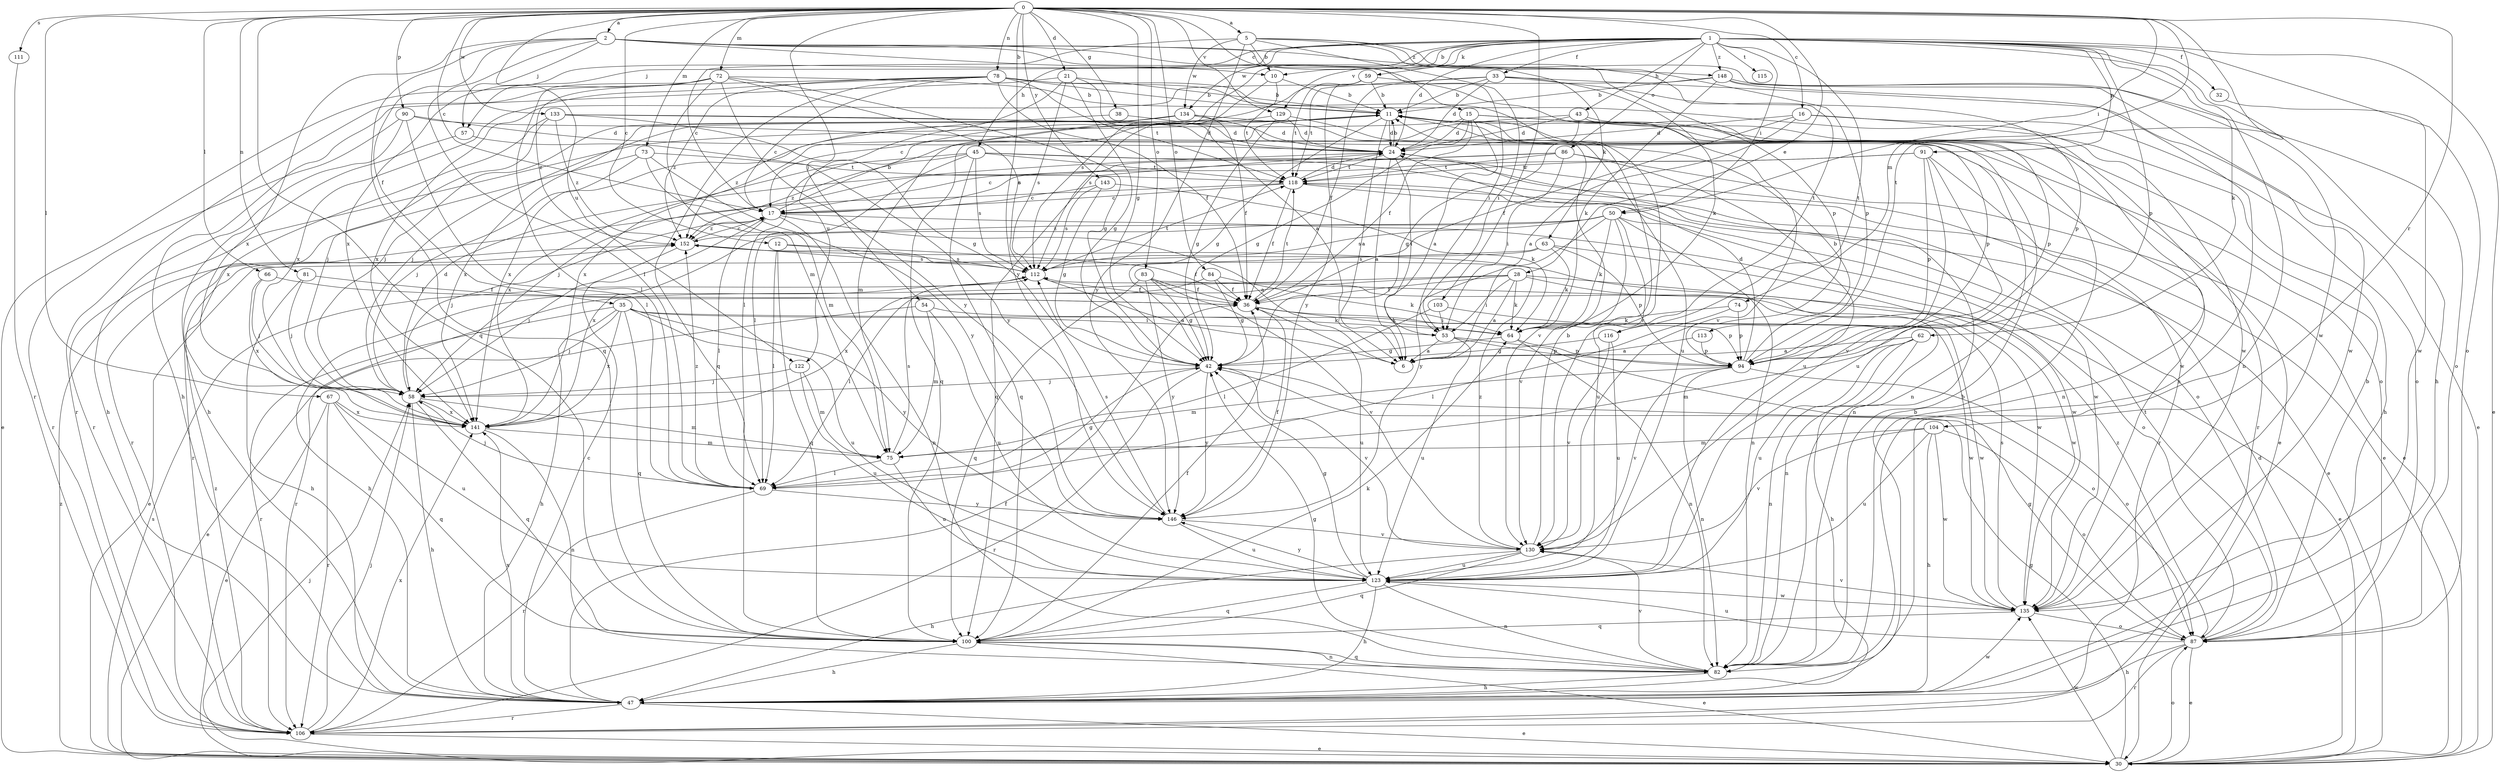 strict digraph  {
0;
1;
2;
5;
6;
10;
11;
12;
15;
16;
17;
21;
24;
28;
30;
32;
33;
35;
36;
38;
42;
43;
45;
47;
50;
53;
54;
57;
58;
59;
62;
63;
64;
66;
67;
69;
72;
73;
74;
75;
78;
81;
82;
83;
84;
86;
87;
90;
91;
94;
100;
103;
104;
106;
111;
112;
113;
115;
116;
118;
122;
123;
129;
130;
133;
134;
135;
141;
143;
146;
148;
152;
0 -> 2  [label=a];
0 -> 5  [label=a];
0 -> 12  [label=c];
0 -> 15  [label=c];
0 -> 16  [label=c];
0 -> 17  [label=c];
0 -> 21  [label=d];
0 -> 28  [label=e];
0 -> 38  [label=g];
0 -> 42  [label=g];
0 -> 50  [label=i];
0 -> 54  [label=j];
0 -> 66  [label=l];
0 -> 67  [label=l];
0 -> 72  [label=m];
0 -> 73  [label=m];
0 -> 74  [label=m];
0 -> 78  [label=n];
0 -> 81  [label=n];
0 -> 83  [label=o];
0 -> 84  [label=o];
0 -> 90  [label=p];
0 -> 100  [label=q];
0 -> 103  [label=r];
0 -> 104  [label=r];
0 -> 111  [label=s];
0 -> 113  [label=t];
0 -> 122  [label=u];
0 -> 129  [label=v];
0 -> 133  [label=w];
0 -> 143  [label=y];
0 -> 146  [label=y];
1 -> 10  [label=b];
1 -> 24  [label=d];
1 -> 30  [label=e];
1 -> 32  [label=f];
1 -> 33  [label=f];
1 -> 43  [label=h];
1 -> 45  [label=h];
1 -> 47  [label=h];
1 -> 50  [label=i];
1 -> 57  [label=j];
1 -> 59  [label=k];
1 -> 62  [label=k];
1 -> 82  [label=n];
1 -> 86  [label=o];
1 -> 87  [label=o];
1 -> 91  [label=p];
1 -> 94  [label=p];
1 -> 112  [label=s];
1 -> 115  [label=t];
1 -> 116  [label=t];
1 -> 129  [label=v];
1 -> 134  [label=w];
1 -> 141  [label=x];
1 -> 148  [label=z];
2 -> 10  [label=b];
2 -> 35  [label=f];
2 -> 53  [label=i];
2 -> 57  [label=j];
2 -> 63  [label=k];
2 -> 69  [label=l];
2 -> 94  [label=p];
2 -> 100  [label=q];
2 -> 141  [label=x];
2 -> 148  [label=z];
5 -> 10  [label=b];
5 -> 17  [label=c];
5 -> 53  [label=i];
5 -> 94  [label=p];
5 -> 116  [label=t];
5 -> 134  [label=w];
5 -> 135  [label=w];
5 -> 146  [label=y];
10 -> 11  [label=b];
10 -> 112  [label=s];
10 -> 118  [label=t];
11 -> 6  [label=a];
11 -> 24  [label=d];
11 -> 30  [label=e];
11 -> 42  [label=g];
11 -> 58  [label=j];
11 -> 82  [label=n];
11 -> 100  [label=q];
11 -> 141  [label=x];
12 -> 36  [label=f];
12 -> 69  [label=l];
12 -> 100  [label=q];
12 -> 112  [label=s];
15 -> 6  [label=a];
15 -> 24  [label=d];
15 -> 36  [label=f];
15 -> 42  [label=g];
15 -> 82  [label=n];
15 -> 94  [label=p];
15 -> 106  [label=r];
16 -> 6  [label=a];
16 -> 24  [label=d];
16 -> 36  [label=f];
16 -> 47  [label=h];
16 -> 87  [label=o];
17 -> 6  [label=a];
17 -> 11  [label=b];
17 -> 58  [label=j];
17 -> 69  [label=l];
17 -> 82  [label=n];
17 -> 135  [label=w];
17 -> 152  [label=z];
21 -> 6  [label=a];
21 -> 11  [label=b];
21 -> 42  [label=g];
21 -> 47  [label=h];
21 -> 112  [label=s];
21 -> 122  [label=u];
24 -> 6  [label=a];
24 -> 11  [label=b];
24 -> 53  [label=i];
24 -> 82  [label=n];
24 -> 100  [label=q];
24 -> 118  [label=t];
28 -> 6  [label=a];
28 -> 30  [label=e];
28 -> 36  [label=f];
28 -> 53  [label=i];
28 -> 64  [label=k];
28 -> 69  [label=l];
28 -> 82  [label=n];
28 -> 106  [label=r];
30 -> 24  [label=d];
30 -> 42  [label=g];
30 -> 58  [label=j];
30 -> 87  [label=o];
30 -> 112  [label=s];
30 -> 135  [label=w];
30 -> 152  [label=z];
32 -> 135  [label=w];
33 -> 11  [label=b];
33 -> 24  [label=d];
33 -> 30  [label=e];
33 -> 36  [label=f];
33 -> 64  [label=k];
33 -> 94  [label=p];
33 -> 118  [label=t];
35 -> 47  [label=h];
35 -> 53  [label=i];
35 -> 58  [label=j];
35 -> 100  [label=q];
35 -> 106  [label=r];
35 -> 123  [label=u];
35 -> 135  [label=w];
35 -> 141  [label=x];
35 -> 146  [label=y];
36 -> 64  [label=k];
36 -> 94  [label=p];
36 -> 118  [label=t];
36 -> 123  [label=u];
38 -> 24  [label=d];
38 -> 152  [label=z];
42 -> 58  [label=j];
42 -> 106  [label=r];
42 -> 130  [label=v];
42 -> 146  [label=y];
43 -> 24  [label=d];
43 -> 42  [label=g];
43 -> 94  [label=p];
43 -> 106  [label=r];
43 -> 141  [label=x];
45 -> 30  [label=e];
45 -> 69  [label=l];
45 -> 87  [label=o];
45 -> 100  [label=q];
45 -> 112  [label=s];
45 -> 118  [label=t];
45 -> 141  [label=x];
45 -> 152  [label=z];
47 -> 11  [label=b];
47 -> 17  [label=c];
47 -> 30  [label=e];
47 -> 36  [label=f];
47 -> 106  [label=r];
47 -> 135  [label=w];
47 -> 141  [label=x];
50 -> 64  [label=k];
50 -> 82  [label=n];
50 -> 87  [label=o];
50 -> 112  [label=s];
50 -> 123  [label=u];
50 -> 130  [label=v];
50 -> 141  [label=x];
50 -> 146  [label=y];
50 -> 152  [label=z];
53 -> 6  [label=a];
53 -> 87  [label=o];
53 -> 94  [label=p];
53 -> 123  [label=u];
54 -> 30  [label=e];
54 -> 64  [label=k];
54 -> 75  [label=m];
54 -> 123  [label=u];
57 -> 47  [label=h];
57 -> 146  [label=y];
58 -> 24  [label=d];
58 -> 47  [label=h];
58 -> 75  [label=m];
58 -> 100  [label=q];
58 -> 141  [label=x];
59 -> 11  [label=b];
59 -> 17  [label=c];
59 -> 118  [label=t];
59 -> 130  [label=v];
59 -> 146  [label=y];
62 -> 6  [label=a];
62 -> 47  [label=h];
62 -> 75  [label=m];
62 -> 82  [label=n];
62 -> 123  [label=u];
63 -> 30  [label=e];
63 -> 64  [label=k];
63 -> 94  [label=p];
63 -> 112  [label=s];
63 -> 135  [label=w];
64 -> 42  [label=g];
64 -> 82  [label=n];
64 -> 94  [label=p];
66 -> 36  [label=f];
66 -> 58  [label=j];
66 -> 141  [label=x];
67 -> 30  [label=e];
67 -> 100  [label=q];
67 -> 106  [label=r];
67 -> 123  [label=u];
67 -> 141  [label=x];
69 -> 42  [label=g];
69 -> 58  [label=j];
69 -> 106  [label=r];
69 -> 146  [label=y];
69 -> 152  [label=z];
72 -> 11  [label=b];
72 -> 30  [label=e];
72 -> 42  [label=g];
72 -> 69  [label=l];
72 -> 75  [label=m];
72 -> 112  [label=s];
72 -> 146  [label=y];
72 -> 152  [label=z];
73 -> 58  [label=j];
73 -> 75  [label=m];
73 -> 106  [label=r];
73 -> 118  [label=t];
73 -> 146  [label=y];
74 -> 64  [label=k];
74 -> 69  [label=l];
74 -> 94  [label=p];
75 -> 69  [label=l];
75 -> 112  [label=s];
75 -> 123  [label=u];
78 -> 11  [label=b];
78 -> 17  [label=c];
78 -> 36  [label=f];
78 -> 100  [label=q];
78 -> 106  [label=r];
78 -> 118  [label=t];
78 -> 130  [label=v];
78 -> 135  [label=w];
78 -> 141  [label=x];
78 -> 152  [label=z];
81 -> 36  [label=f];
81 -> 47  [label=h];
81 -> 58  [label=j];
82 -> 11  [label=b];
82 -> 42  [label=g];
82 -> 47  [label=h];
82 -> 100  [label=q];
82 -> 130  [label=v];
83 -> 36  [label=f];
83 -> 42  [label=g];
83 -> 100  [label=q];
83 -> 130  [label=v];
83 -> 135  [label=w];
83 -> 146  [label=y];
84 -> 36  [label=f];
84 -> 42  [label=g];
84 -> 64  [label=k];
84 -> 141  [label=x];
86 -> 17  [label=c];
86 -> 30  [label=e];
86 -> 53  [label=i];
86 -> 58  [label=j];
86 -> 118  [label=t];
86 -> 123  [label=u];
87 -> 11  [label=b];
87 -> 30  [label=e];
87 -> 42  [label=g];
87 -> 47  [label=h];
87 -> 106  [label=r];
87 -> 118  [label=t];
87 -> 123  [label=u];
87 -> 152  [label=z];
90 -> 24  [label=d];
90 -> 47  [label=h];
90 -> 69  [label=l];
90 -> 106  [label=r];
90 -> 130  [label=v];
91 -> 17  [label=c];
91 -> 94  [label=p];
91 -> 106  [label=r];
91 -> 118  [label=t];
91 -> 123  [label=u];
91 -> 130  [label=v];
94 -> 11  [label=b];
94 -> 24  [label=d];
94 -> 75  [label=m];
94 -> 82  [label=n];
94 -> 87  [label=o];
94 -> 130  [label=v];
100 -> 30  [label=e];
100 -> 36  [label=f];
100 -> 47  [label=h];
100 -> 64  [label=k];
100 -> 82  [label=n];
103 -> 53  [label=i];
103 -> 69  [label=l];
103 -> 135  [label=w];
104 -> 47  [label=h];
104 -> 75  [label=m];
104 -> 87  [label=o];
104 -> 123  [label=u];
104 -> 130  [label=v];
104 -> 135  [label=w];
106 -> 30  [label=e];
106 -> 58  [label=j];
106 -> 141  [label=x];
106 -> 152  [label=z];
111 -> 106  [label=r];
112 -> 6  [label=a];
112 -> 36  [label=f];
112 -> 47  [label=h];
112 -> 118  [label=t];
113 -> 6  [label=a];
113 -> 94  [label=p];
116 -> 42  [label=g];
116 -> 123  [label=u];
116 -> 130  [label=v];
118 -> 17  [label=c];
118 -> 24  [label=d];
118 -> 30  [label=e];
118 -> 36  [label=f];
118 -> 106  [label=r];
118 -> 135  [label=w];
122 -> 58  [label=j];
122 -> 75  [label=m];
122 -> 123  [label=u];
123 -> 42  [label=g];
123 -> 47  [label=h];
123 -> 82  [label=n];
123 -> 100  [label=q];
123 -> 135  [label=w];
123 -> 146  [label=y];
129 -> 24  [label=d];
129 -> 42  [label=g];
129 -> 69  [label=l];
129 -> 87  [label=o];
130 -> 11  [label=b];
130 -> 47  [label=h];
130 -> 100  [label=q];
130 -> 123  [label=u];
130 -> 152  [label=z];
133 -> 24  [label=d];
133 -> 42  [label=g];
133 -> 58  [label=j];
133 -> 135  [label=w];
133 -> 141  [label=x];
133 -> 152  [label=z];
134 -> 24  [label=d];
134 -> 36  [label=f];
134 -> 58  [label=j];
134 -> 75  [label=m];
134 -> 123  [label=u];
134 -> 141  [label=x];
135 -> 87  [label=o];
135 -> 100  [label=q];
135 -> 112  [label=s];
135 -> 130  [label=v];
141 -> 75  [label=m];
141 -> 82  [label=n];
143 -> 17  [label=c];
143 -> 42  [label=g];
143 -> 64  [label=k];
143 -> 112  [label=s];
146 -> 36  [label=f];
146 -> 112  [label=s];
146 -> 123  [label=u];
146 -> 130  [label=v];
148 -> 11  [label=b];
148 -> 64  [label=k];
148 -> 82  [label=n];
148 -> 87  [label=o];
148 -> 135  [label=w];
148 -> 141  [label=x];
152 -> 17  [label=c];
152 -> 58  [label=j];
152 -> 112  [label=s];
}
